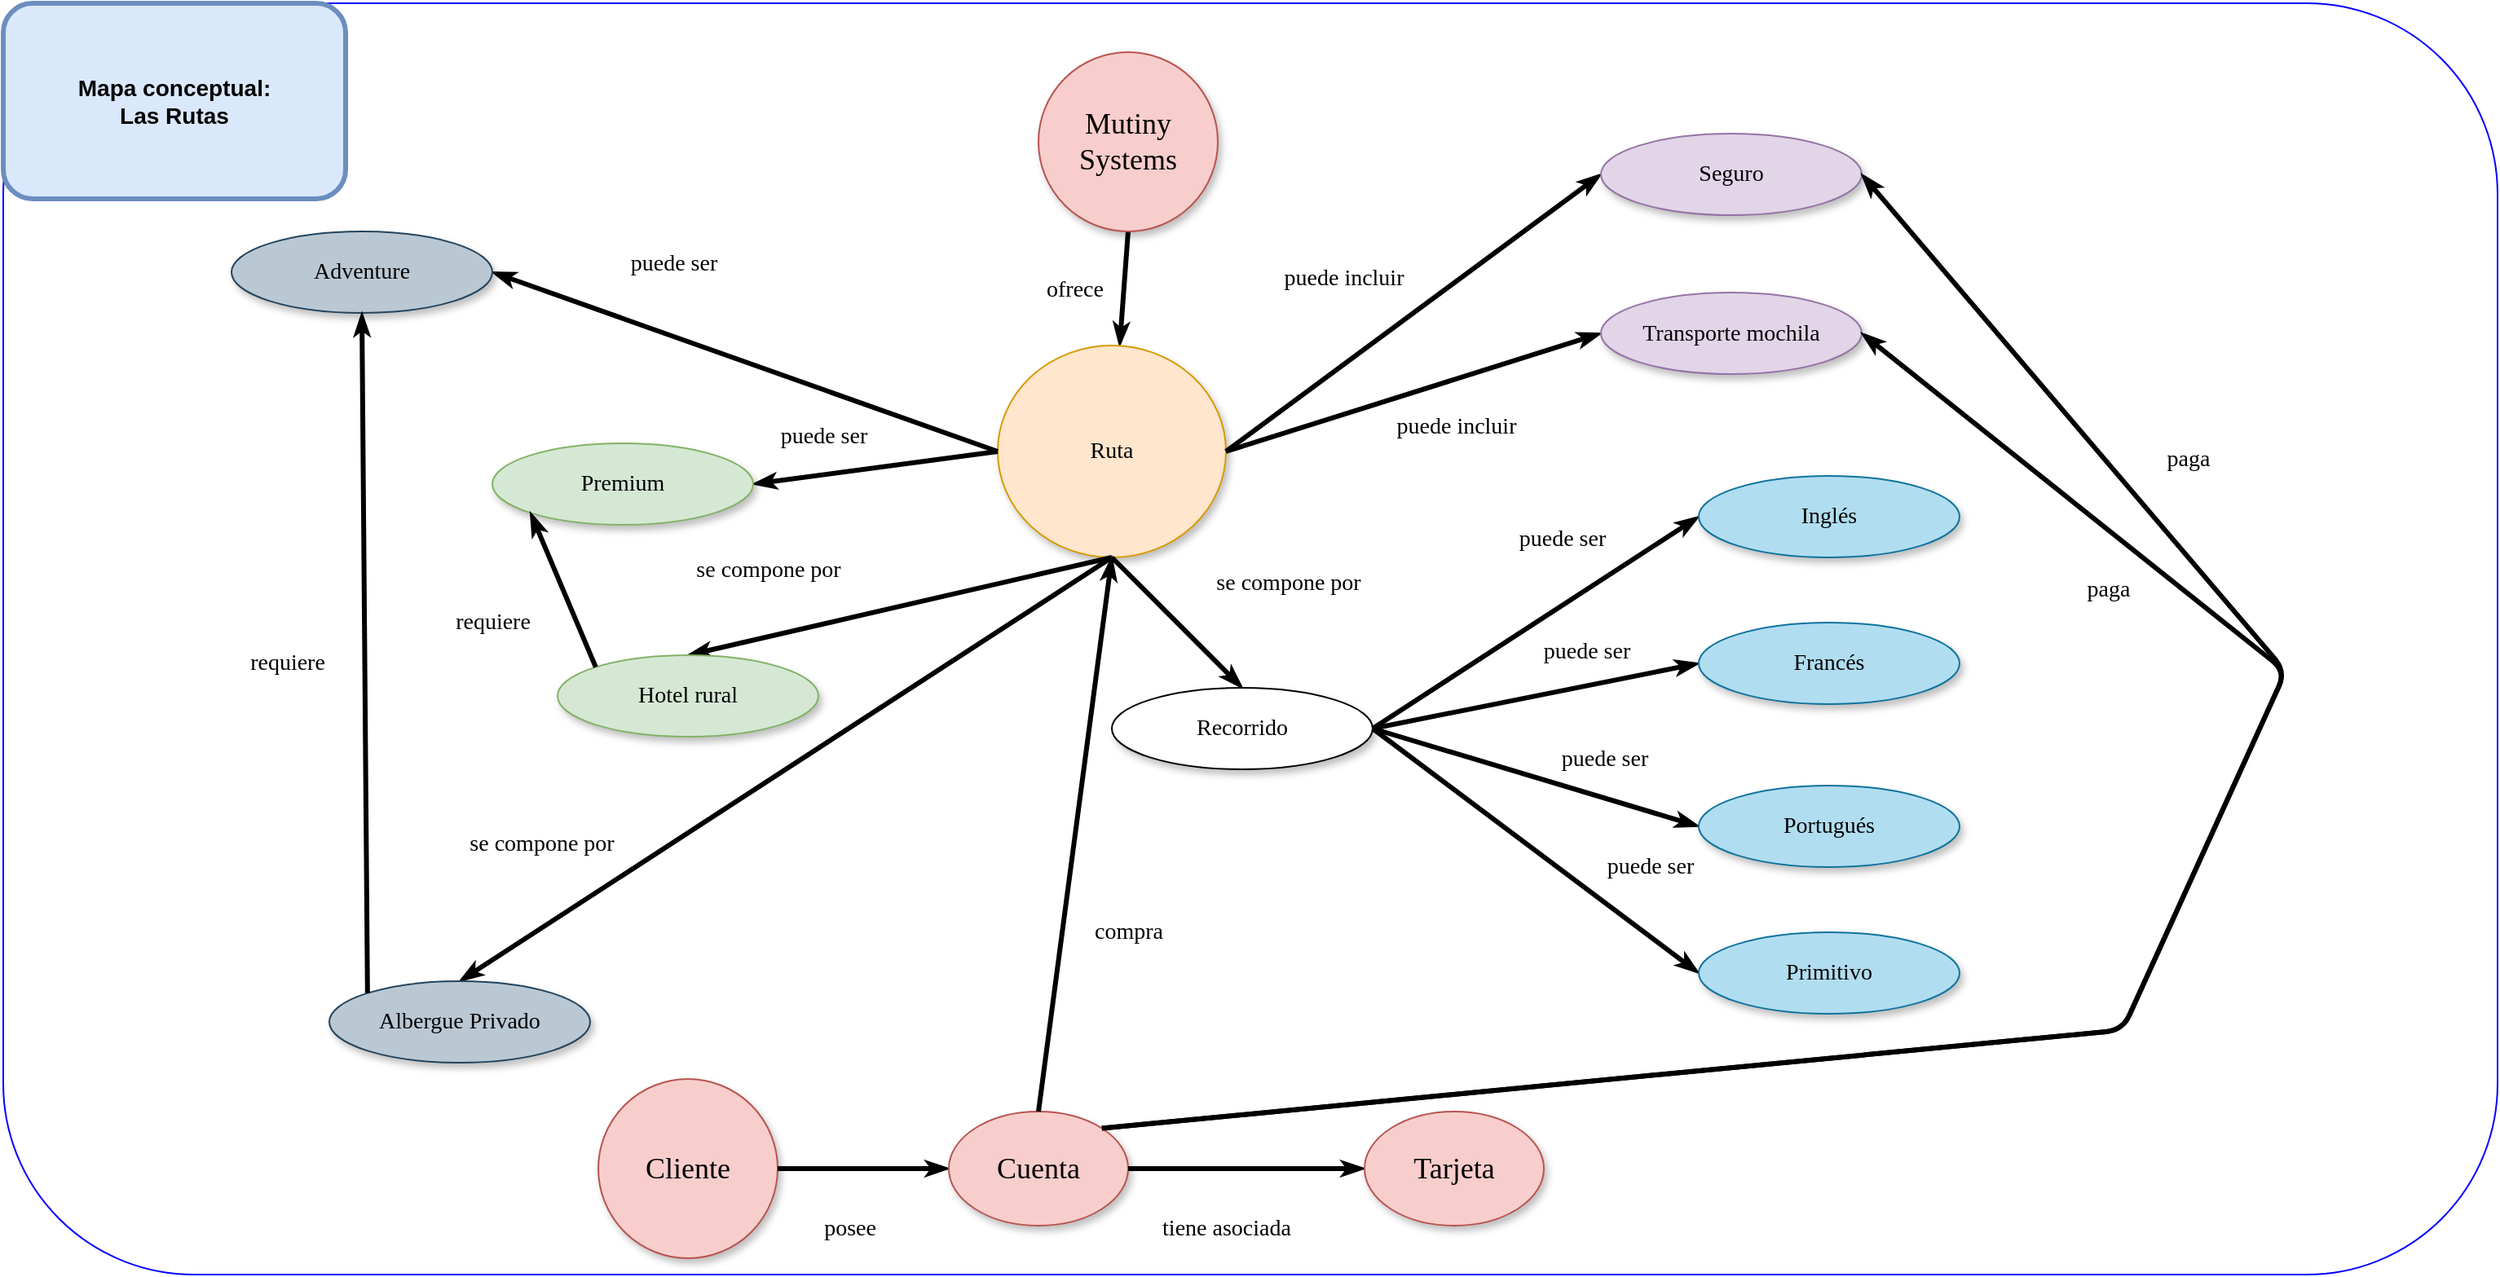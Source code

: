 <mxfile version="24.8.1">
  <diagram name="Page-1" id="42789a77-a242-8287-6e28-9cd8cfd52e62">
    <mxGraphModel dx="1687" dy="1758" grid="1" gridSize="10" guides="1" tooltips="1" connect="1" arrows="1" fold="1" page="1" pageScale="1" pageWidth="1100" pageHeight="850" background="none" math="0" shadow="0">
      <root>
        <mxCell id="0" />
        <mxCell id="1" parent="0" />
        <mxCell id="aNrE-HnWaW6_fpo6UWwL-61" value="" style="rounded=1;whiteSpace=wrap;html=1;fillColor=none;strokeColor=#0400ff;glass=0;movable=0;resizable=0;rotatable=0;deletable=0;editable=0;locked=1;connectable=0;" parent="1" vertex="1">
          <mxGeometry x="270" y="-60" width="1530" height="780" as="geometry" />
        </mxCell>
        <mxCell id="1ea317790d2ca983-13" value="ofrece" style="edgeStyle=none;rounded=1;html=1;labelBackgroundColor=none;startArrow=none;startFill=0;startSize=5;endArrow=classicThin;endFill=1;endSize=5;jettySize=auto;orthogonalLoop=1;strokeColor=#000000;strokeWidth=3;fontFamily=Verdana;fontSize=14;exitX=0.5;exitY=1;exitDx=0;exitDy=0;" parent="1" source="aNrE-HnWaW6_fpo6UWwL-59" target="1ea317790d2ca983-9" edge="1">
          <mxGeometry x="0.091" y="-30" relative="1" as="geometry">
            <mxPoint x="960" y="80" as="sourcePoint" />
            <mxPoint as="offset" />
          </mxGeometry>
        </mxCell>
        <mxCell id="1ea317790d2ca983-9" value="Ruta" style="ellipse;whiteSpace=wrap;html=1;rounded=0;shadow=1;comic=0;labelBackgroundColor=none;strokeWidth=1;fontFamily=Verdana;fontSize=14;align=center;fillColor=#ffe6cc;strokeColor=#d79b00;" parent="1" vertex="1">
          <mxGeometry x="880" y="150" width="140" height="130" as="geometry" />
        </mxCell>
        <mxCell id="aNrE-HnWaW6_fpo6UWwL-1" value="Mapa conceptual:&lt;br style=&quot;font-size: 14px;&quot;&gt;Las Rutas" style="text;html=1;align=center;verticalAlign=middle;whiteSpace=wrap;rounded=1;strokeWidth=3;perimeterSpacing=1;strokeColor=#6c8ebf;shadow=0;glass=0;fontStyle=1;fillColor=#dae8fc;fontSize=14;fontFamily=Helvetica;" parent="1" vertex="1">
          <mxGeometry x="270" y="-60" width="210" height="120" as="geometry" />
        </mxCell>
        <mxCell id="aNrE-HnWaW6_fpo6UWwL-59" value="Mutiny&lt;div style=&quot;font-size: 18px;&quot;&gt;Systems&lt;/div&gt;" style="ellipse;whiteSpace=wrap;html=1;rounded=0;shadow=1;comic=0;labelBackgroundColor=none;strokeWidth=1;fontFamily=Comic Sans MS;fontSize=18;align=center;gradientDirection=east;fillColor=#f8cecc;strokeColor=#b85450;" parent="1" vertex="1">
          <mxGeometry x="905" y="-30" width="110" height="110" as="geometry" />
        </mxCell>
        <mxCell id="m2Sww0mLlqH7Y11Mu8mt-1" value="se compone por" style="edgeStyle=none;rounded=1;html=1;labelBackgroundColor=none;startArrow=none;startFill=0;startSize=5;endArrow=classicThin;endFill=1;endSize=5;jettySize=auto;orthogonalLoop=1;strokeColor=#000000;strokeWidth=3;fontFamily=Verdana;fontSize=14;exitX=0.5;exitY=1;exitDx=0;exitDy=0;entryX=0.5;entryY=0;entryDx=0;entryDy=0;" edge="1" parent="1" source="1ea317790d2ca983-9" target="m2Sww0mLlqH7Y11Mu8mt-2">
          <mxGeometry x="0.632" y="-43" relative="1" as="geometry">
            <mxPoint x="959.5" y="300" as="sourcePoint" />
            <mxPoint as="offset" />
            <mxPoint x="810" y="360" as="targetPoint" />
          </mxGeometry>
        </mxCell>
        <mxCell id="m2Sww0mLlqH7Y11Mu8mt-2" value="Albergue Privado" style="ellipse;whiteSpace=wrap;html=1;rounded=0;shadow=1;comic=0;labelBackgroundColor=none;strokeWidth=1;fontFamily=Verdana;fontSize=14;align=center;fillColor=#bac8d3;strokeColor=#23445d;" vertex="1" parent="1">
          <mxGeometry x="470" y="540" width="160" height="50" as="geometry" />
        </mxCell>
        <mxCell id="m2Sww0mLlqH7Y11Mu8mt-3" value="se compone por" style="edgeStyle=none;rounded=1;html=1;labelBackgroundColor=none;startArrow=none;startFill=0;startSize=5;endArrow=classicThin;endFill=1;endSize=5;jettySize=auto;orthogonalLoop=1;strokeColor=#000000;strokeWidth=3;fontFamily=Verdana;fontSize=14;exitX=0.5;exitY=1;exitDx=0;exitDy=0;entryX=0.5;entryY=0;entryDx=0;entryDy=0;" edge="1" parent="1" target="m2Sww0mLlqH7Y11Mu8mt-4" source="1ea317790d2ca983-9">
          <mxGeometry x="0.544" y="65" relative="1" as="geometry">
            <mxPoint x="1200" y="250" as="sourcePoint" />
            <mxPoint as="offset" />
            <mxPoint x="1050" y="370" as="targetPoint" />
          </mxGeometry>
        </mxCell>
        <mxCell id="m2Sww0mLlqH7Y11Mu8mt-4" value="Recorrido" style="ellipse;whiteSpace=wrap;html=1;rounded=0;shadow=1;comic=0;labelBackgroundColor=none;strokeWidth=1;fontFamily=Verdana;fontSize=14;align=center;" vertex="1" parent="1">
          <mxGeometry x="950" y="360" width="160" height="50" as="geometry" />
        </mxCell>
        <mxCell id="m2Sww0mLlqH7Y11Mu8mt-5" value="puede ser" style="edgeStyle=none;rounded=1;html=1;labelBackgroundColor=none;startArrow=none;startFill=0;startSize=5;endArrow=classicThin;endFill=1;endSize=5;jettySize=auto;orthogonalLoop=1;strokeColor=#000000;strokeWidth=3;fontFamily=Verdana;fontSize=14;exitX=0;exitY=0.5;exitDx=0;exitDy=0;entryX=1;entryY=0.5;entryDx=0;entryDy=0;" edge="1" parent="1" target="m2Sww0mLlqH7Y11Mu8mt-6" source="1ea317790d2ca983-9">
          <mxGeometry x="0.376" y="-42" relative="1" as="geometry">
            <mxPoint x="750" y="120" as="sourcePoint" />
            <mxPoint as="offset" />
            <mxPoint x="600" y="240" as="targetPoint" />
          </mxGeometry>
        </mxCell>
        <mxCell id="m2Sww0mLlqH7Y11Mu8mt-6" value="Adventure" style="ellipse;whiteSpace=wrap;html=1;rounded=0;shadow=1;comic=0;labelBackgroundColor=none;strokeWidth=1;fontFamily=Verdana;fontSize=14;align=center;fillColor=#bac8d3;strokeColor=#23445d;" vertex="1" parent="1">
          <mxGeometry x="410" y="80" width="160" height="50" as="geometry" />
        </mxCell>
        <mxCell id="m2Sww0mLlqH7Y11Mu8mt-7" value="puede ser" style="edgeStyle=none;rounded=1;html=1;labelBackgroundColor=none;startArrow=none;startFill=0;startSize=5;endArrow=classicThin;endFill=1;endSize=5;jettySize=auto;orthogonalLoop=1;strokeColor=#000000;strokeWidth=3;fontFamily=Verdana;fontSize=14;exitX=0;exitY=0.5;exitDx=0;exitDy=0;entryX=1;entryY=0.5;entryDx=0;entryDy=0;" edge="1" parent="1" target="m2Sww0mLlqH7Y11Mu8mt-8" source="1ea317790d2ca983-9">
          <mxGeometry x="0.38" y="-23" relative="1" as="geometry">
            <mxPoint x="880" y="325" as="sourcePoint" />
            <mxPoint as="offset" />
            <mxPoint x="600" y="350" as="targetPoint" />
          </mxGeometry>
        </mxCell>
        <mxCell id="m2Sww0mLlqH7Y11Mu8mt-8" value="Premium" style="ellipse;whiteSpace=wrap;html=1;rounded=0;shadow=1;comic=0;labelBackgroundColor=none;strokeWidth=1;fontFamily=Verdana;fontSize=14;align=center;fillColor=#d5e8d4;strokeColor=#82b366;" vertex="1" parent="1">
          <mxGeometry x="570" y="210" width="160" height="50" as="geometry" />
        </mxCell>
        <mxCell id="m2Sww0mLlqH7Y11Mu8mt-9" value="puede ser" style="edgeStyle=none;rounded=1;html=1;labelBackgroundColor=none;startArrow=none;startFill=0;startSize=5;endArrow=classicThin;endFill=1;endSize=5;jettySize=auto;orthogonalLoop=1;strokeColor=#000000;strokeWidth=3;fontFamily=Verdana;fontSize=14;exitX=1;exitY=0.5;exitDx=0;exitDy=0;entryX=0;entryY=0.5;entryDx=0;entryDy=0;" edge="1" parent="1" target="m2Sww0mLlqH7Y11Mu8mt-10" source="m2Sww0mLlqH7Y11Mu8mt-4">
          <mxGeometry x="0.337" y="35" relative="1" as="geometry">
            <mxPoint x="1280" y="300" as="sourcePoint" />
            <mxPoint x="1" as="offset" />
            <mxPoint x="1370" y="430" as="targetPoint" />
          </mxGeometry>
        </mxCell>
        <mxCell id="m2Sww0mLlqH7Y11Mu8mt-10" value="Inglés" style="ellipse;whiteSpace=wrap;html=1;rounded=0;shadow=1;comic=0;labelBackgroundColor=none;strokeWidth=1;fontFamily=Verdana;fontSize=14;align=center;fillColor=#b1ddf0;strokeColor=#10739e;" vertex="1" parent="1">
          <mxGeometry x="1310" y="230" width="160" height="50" as="geometry" />
        </mxCell>
        <mxCell id="m2Sww0mLlqH7Y11Mu8mt-11" value="puede ser" style="edgeStyle=none;rounded=1;html=1;labelBackgroundColor=none;startArrow=none;startFill=0;startSize=5;endArrow=classicThin;endFill=1;endSize=5;jettySize=auto;orthogonalLoop=1;strokeColor=#000000;strokeWidth=3;fontFamily=Verdana;fontSize=14;exitX=1;exitY=0.5;exitDx=0;exitDy=0;entryX=0;entryY=0.5;entryDx=0;entryDy=0;" edge="1" parent="1" target="m2Sww0mLlqH7Y11Mu8mt-12" source="m2Sww0mLlqH7Y11Mu8mt-4">
          <mxGeometry x="0.351" y="20" relative="1" as="geometry">
            <mxPoint x="1130" y="462.5" as="sourcePoint" />
            <mxPoint as="offset" />
            <mxPoint x="1390" y="507.5" as="targetPoint" />
          </mxGeometry>
        </mxCell>
        <mxCell id="m2Sww0mLlqH7Y11Mu8mt-12" value="Francés" style="ellipse;whiteSpace=wrap;html=1;rounded=0;shadow=1;comic=0;labelBackgroundColor=none;strokeWidth=1;fontFamily=Verdana;fontSize=14;align=center;fillColor=#b1ddf0;strokeColor=#10739e;verticalAlign=middle;fontColor=default;" vertex="1" parent="1">
          <mxGeometry x="1310" y="320" width="160" height="50" as="geometry" />
        </mxCell>
        <mxCell id="m2Sww0mLlqH7Y11Mu8mt-13" value="puede ser" style="edgeStyle=none;rounded=1;html=1;labelBackgroundColor=none;startArrow=none;startFill=0;startSize=5;endArrow=classicThin;endFill=1;endSize=5;jettySize=auto;orthogonalLoop=1;strokeColor=#000000;strokeWidth=3;fontFamily=Verdana;fontSize=14;exitX=1;exitY=0.5;exitDx=0;exitDy=0;entryX=0;entryY=0.5;entryDx=0;entryDy=0;" edge="1" parent="1" target="m2Sww0mLlqH7Y11Mu8mt-14" source="m2Sww0mLlqH7Y11Mu8mt-4">
          <mxGeometry x="0.356" y="23" relative="1" as="geometry">
            <mxPoint x="1130" y="535" as="sourcePoint" />
            <mxPoint as="offset" />
            <mxPoint x="1390" y="580" as="targetPoint" />
          </mxGeometry>
        </mxCell>
        <mxCell id="m2Sww0mLlqH7Y11Mu8mt-14" value="Portugués" style="ellipse;whiteSpace=wrap;html=1;rounded=0;shadow=1;comic=0;labelBackgroundColor=none;strokeWidth=1;fontFamily=Verdana;fontSize=14;align=center;fillColor=#b1ddf0;strokeColor=#10739e;verticalAlign=middle;fontColor=default;" vertex="1" parent="1">
          <mxGeometry x="1310" y="420" width="160" height="50" as="geometry" />
        </mxCell>
        <mxCell id="m2Sww0mLlqH7Y11Mu8mt-15" value="puede ser" style="edgeStyle=none;rounded=1;html=1;labelBackgroundColor=none;startArrow=none;startFill=0;startSize=5;endArrow=classicThin;endFill=1;endSize=5;jettySize=auto;orthogonalLoop=1;strokeColor=#000000;strokeWidth=3;fontFamily=Verdana;fontSize=14;exitX=1;exitY=0.5;exitDx=0;exitDy=0;entryX=0;entryY=0.5;entryDx=0;entryDy=0;" edge="1" parent="1" target="m2Sww0mLlqH7Y11Mu8mt-16" source="m2Sww0mLlqH7Y11Mu8mt-4">
          <mxGeometry x="0.496" y="34" relative="1" as="geometry">
            <mxPoint x="1120" y="480" as="sourcePoint" />
            <mxPoint as="offset" />
            <mxPoint x="1400" y="675" as="targetPoint" />
          </mxGeometry>
        </mxCell>
        <mxCell id="m2Sww0mLlqH7Y11Mu8mt-16" value="Primitivo" style="ellipse;whiteSpace=wrap;html=1;rounded=0;shadow=1;comic=0;labelBackgroundColor=none;strokeWidth=1;fontFamily=Verdana;fontSize=14;align=center;fillColor=#b1ddf0;strokeColor=#10739e;verticalAlign=middle;fontColor=default;" vertex="1" parent="1">
          <mxGeometry x="1310" y="510" width="160" height="50" as="geometry" />
        </mxCell>
        <mxCell id="m2Sww0mLlqH7Y11Mu8mt-19" value="se compone por" style="edgeStyle=none;rounded=1;html=1;labelBackgroundColor=none;startArrow=none;startFill=0;startSize=5;endArrow=classicThin;endFill=1;endSize=5;jettySize=auto;orthogonalLoop=1;strokeColor=#000000;strokeWidth=3;fontFamily=Verdana;fontSize=14;exitX=0.5;exitY=1;exitDx=0;exitDy=0;entryX=0.5;entryY=0;entryDx=0;entryDy=0;" edge="1" parent="1" target="m2Sww0mLlqH7Y11Mu8mt-20" source="1ea317790d2ca983-9">
          <mxGeometry x="0.552" y="-40" relative="1" as="geometry">
            <mxPoint x="770" y="175" as="sourcePoint" />
            <mxPoint as="offset" />
            <mxPoint x="620" y="295" as="targetPoint" />
          </mxGeometry>
        </mxCell>
        <mxCell id="m2Sww0mLlqH7Y11Mu8mt-20" value="Hotel rural" style="ellipse;whiteSpace=wrap;html=1;rounded=0;shadow=1;comic=0;labelBackgroundColor=none;strokeWidth=1;fontFamily=Verdana;fontSize=14;align=center;fillColor=#d5e8d4;strokeColor=#82b366;" vertex="1" parent="1">
          <mxGeometry x="610" y="340" width="160" height="50" as="geometry" />
        </mxCell>
        <mxCell id="m2Sww0mLlqH7Y11Mu8mt-21" value="requiere" style="edgeStyle=none;rounded=1;html=1;labelBackgroundColor=none;startArrow=none;startFill=0;startSize=5;endArrow=classicThin;endFill=1;endSize=5;jettySize=auto;orthogonalLoop=1;strokeColor=#000000;strokeWidth=3;fontFamily=Verdana;fontSize=14;exitX=0;exitY=0;exitDx=0;exitDy=0;entryX=0;entryY=1;entryDx=0;entryDy=0;" edge="1" parent="1" source="m2Sww0mLlqH7Y11Mu8mt-20" target="m2Sww0mLlqH7Y11Mu8mt-8">
          <mxGeometry x="-0.029" y="48" relative="1" as="geometry">
            <mxPoint x="580" y="370" as="sourcePoint" />
            <mxPoint as="offset" />
            <mxPoint x="310" y="470" as="targetPoint" />
          </mxGeometry>
        </mxCell>
        <mxCell id="m2Sww0mLlqH7Y11Mu8mt-22" value="requiere" style="edgeStyle=none;rounded=1;html=1;labelBackgroundColor=none;startArrow=none;startFill=0;startSize=5;endArrow=classicThin;endFill=1;endSize=5;jettySize=auto;orthogonalLoop=1;strokeColor=#000000;strokeWidth=3;fontFamily=Verdana;fontSize=14;exitX=0;exitY=0;exitDx=0;exitDy=0;entryX=0.5;entryY=1;entryDx=0;entryDy=0;" edge="1" parent="1" source="m2Sww0mLlqH7Y11Mu8mt-2" target="m2Sww0mLlqH7Y11Mu8mt-6">
          <mxGeometry x="-0.029" y="48" relative="1" as="geometry">
            <mxPoint x="400" y="334" as="sourcePoint" />
            <mxPoint as="offset" />
            <mxPoint x="360" y="240" as="targetPoint" />
          </mxGeometry>
        </mxCell>
        <mxCell id="m2Sww0mLlqH7Y11Mu8mt-23" value="puede incluir" style="edgeStyle=none;rounded=1;html=1;labelBackgroundColor=none;startArrow=none;startFill=0;startSize=5;endArrow=classicThin;endFill=1;endSize=5;jettySize=auto;orthogonalLoop=1;strokeColor=#000000;strokeWidth=3;fontFamily=Verdana;fontSize=14;exitX=1;exitY=0.5;exitDx=0;exitDy=0;entryX=0;entryY=0.5;entryDx=0;entryDy=0;" edge="1" parent="1" source="1ea317790d2ca983-9" target="m2Sww0mLlqH7Y11Mu8mt-24">
          <mxGeometry x="-0.155" y="42" relative="1" as="geometry">
            <mxPoint x="1160" y="100" as="sourcePoint" />
            <mxPoint as="offset" />
            <mxPoint x="1240" y="70" as="targetPoint" />
          </mxGeometry>
        </mxCell>
        <mxCell id="m2Sww0mLlqH7Y11Mu8mt-24" value="Seguro" style="ellipse;whiteSpace=wrap;html=1;rounded=0;shadow=1;comic=0;labelBackgroundColor=none;strokeWidth=1;fontFamily=Verdana;fontSize=14;align=center;fillColor=#e1d5e7;strokeColor=#9673a6;" vertex="1" parent="1">
          <mxGeometry x="1250" y="20" width="160" height="50" as="geometry" />
        </mxCell>
        <mxCell id="m2Sww0mLlqH7Y11Mu8mt-25" value="puede incluir" style="edgeStyle=none;rounded=1;html=1;labelBackgroundColor=none;startArrow=none;startFill=0;startSize=5;endArrow=classicThin;endFill=1;endSize=5;jettySize=auto;orthogonalLoop=1;strokeColor=#000000;strokeWidth=3;fontFamily=Verdana;fontSize=14;exitX=1;exitY=0.5;exitDx=0;exitDy=0;entryX=0;entryY=0.5;entryDx=0;entryDy=0;" edge="1" parent="1" target="m2Sww0mLlqH7Y11Mu8mt-26" source="1ea317790d2ca983-9">
          <mxGeometry x="0.15" y="-28" relative="1" as="geometry">
            <mxPoint x="1040" y="312.5" as="sourcePoint" />
            <mxPoint as="offset" />
            <mxPoint x="1240" y="167.5" as="targetPoint" />
          </mxGeometry>
        </mxCell>
        <mxCell id="m2Sww0mLlqH7Y11Mu8mt-26" value="Transporte mochila" style="ellipse;whiteSpace=wrap;html=1;rounded=0;shadow=1;comic=0;labelBackgroundColor=none;strokeWidth=1;fontFamily=Verdana;fontSize=14;align=center;fillColor=#e1d5e7;strokeColor=#9673a6;" vertex="1" parent="1">
          <mxGeometry x="1250" y="117.5" width="160" height="50" as="geometry" />
        </mxCell>
        <mxCell id="m2Sww0mLlqH7Y11Mu8mt-27" value="Cliente" style="ellipse;whiteSpace=wrap;html=1;rounded=0;shadow=1;comic=0;labelBackgroundColor=none;strokeWidth=1;fontFamily=Comic Sans MS;fontSize=18;align=center;gradientDirection=east;fillColor=#f8cecc;strokeColor=#b85450;" vertex="1" parent="1">
          <mxGeometry x="635" y="600" width="110" height="110" as="geometry" />
        </mxCell>
        <mxCell id="m2Sww0mLlqH7Y11Mu8mt-28" value="posee" style="edgeStyle=none;rounded=1;html=1;labelBackgroundColor=none;startArrow=none;startFill=0;startSize=5;endArrow=classicThin;endFill=1;endSize=5;jettySize=auto;orthogonalLoop=1;strokeColor=#000000;strokeWidth=3;fontFamily=Verdana;fontSize=14;exitX=1;exitY=0.5;exitDx=0;exitDy=0;entryX=0;entryY=0.5;entryDx=0;entryDy=0;" edge="1" parent="1" source="m2Sww0mLlqH7Y11Mu8mt-27" target="m2Sww0mLlqH7Y11Mu8mt-31">
          <mxGeometry x="-0.172" y="-37" relative="1" as="geometry">
            <mxPoint x="840" y="370" as="sourcePoint" />
            <mxPoint as="offset" />
            <mxPoint x="890" y="655" as="targetPoint" />
          </mxGeometry>
        </mxCell>
        <mxCell id="m2Sww0mLlqH7Y11Mu8mt-31" value="Cuenta" style="ellipse;whiteSpace=wrap;html=1;rounded=0;shadow=1;comic=0;labelBackgroundColor=none;strokeWidth=1;fontFamily=Comic Sans MS;fontSize=18;align=center;gradientDirection=east;fillColor=#f8cecc;strokeColor=#b85450;" vertex="1" parent="1">
          <mxGeometry x="850" y="620" width="110" height="70" as="geometry" />
        </mxCell>
        <mxCell id="m2Sww0mLlqH7Y11Mu8mt-32" value="tiene asociada" style="edgeStyle=none;rounded=1;html=1;labelBackgroundColor=none;startArrow=none;startFill=0;startSize=5;endArrow=classicThin;endFill=1;endSize=5;jettySize=auto;orthogonalLoop=1;strokeColor=#000000;strokeWidth=3;fontFamily=Verdana;fontSize=14;exitX=1;exitY=0.5;exitDx=0;exitDy=0;entryX=0;entryY=0.5;entryDx=0;entryDy=0;" edge="1" parent="1" target="m2Sww0mLlqH7Y11Mu8mt-33" source="m2Sww0mLlqH7Y11Mu8mt-31">
          <mxGeometry x="-0.172" y="-37" relative="1" as="geometry">
            <mxPoint x="1000" y="655" as="sourcePoint" />
            <mxPoint as="offset" />
            <mxPoint x="1145" y="655" as="targetPoint" />
          </mxGeometry>
        </mxCell>
        <mxCell id="m2Sww0mLlqH7Y11Mu8mt-33" value="Tarjeta" style="ellipse;whiteSpace=wrap;html=1;rounded=0;shadow=1;comic=0;labelBackgroundColor=none;strokeWidth=1;fontFamily=Comic Sans MS;fontSize=18;align=center;gradientDirection=east;fillColor=#f8cecc;strokeColor=#b85450;" vertex="1" parent="1">
          <mxGeometry x="1105" y="620" width="110" height="70" as="geometry" />
        </mxCell>
        <mxCell id="m2Sww0mLlqH7Y11Mu8mt-34" value="compra" style="edgeStyle=none;rounded=1;html=1;labelBackgroundColor=none;startArrow=none;startFill=0;startSize=5;endArrow=classicThin;endFill=1;endSize=5;jettySize=auto;orthogonalLoop=1;strokeColor=#000000;strokeWidth=3;fontFamily=Verdana;fontSize=14;exitX=0.5;exitY=0;exitDx=0;exitDy=0;entryX=0.5;entryY=1;entryDx=0;entryDy=0;" edge="1" parent="1" source="m2Sww0mLlqH7Y11Mu8mt-31" target="1ea317790d2ca983-9">
          <mxGeometry x="-0.322" y="-40" relative="1" as="geometry">
            <mxPoint x="877.5" y="540" as="sourcePoint" />
            <mxPoint as="offset" />
            <mxPoint x="1022.5" y="540" as="targetPoint" />
          </mxGeometry>
        </mxCell>
        <mxCell id="m2Sww0mLlqH7Y11Mu8mt-35" value="paga" style="edgeStyle=none;rounded=1;html=1;labelBackgroundColor=none;startArrow=none;startFill=0;startSize=5;endArrow=classicThin;endFill=1;endSize=5;jettySize=auto;orthogonalLoop=1;strokeColor=#000000;strokeWidth=3;fontFamily=Verdana;fontSize=14;exitX=1;exitY=0;exitDx=0;exitDy=0;entryX=1;entryY=0.5;entryDx=0;entryDy=0;" edge="1" parent="1" source="m2Sww0mLlqH7Y11Mu8mt-31" target="m2Sww0mLlqH7Y11Mu8mt-26">
          <mxGeometry x="0.642" y="30" relative="1" as="geometry">
            <mxPoint x="1600" y="640" as="sourcePoint" />
            <mxPoint x="1" as="offset" />
            <mxPoint x="1710" y="120" as="targetPoint" />
            <Array as="points">
              <mxPoint x="1570" y="570" />
              <mxPoint x="1670" y="350" />
            </Array>
          </mxGeometry>
        </mxCell>
        <mxCell id="m2Sww0mLlqH7Y11Mu8mt-37" value="paga" style="edgeStyle=none;rounded=1;html=1;labelBackgroundColor=none;startArrow=none;startFill=0;startSize=5;endArrow=classicThin;endFill=1;endSize=5;jettySize=auto;orthogonalLoop=1;strokeColor=#000000;strokeWidth=3;fontFamily=Verdana;fontSize=14;exitX=1;exitY=0;exitDx=0;exitDy=0;entryX=1;entryY=0.5;entryDx=0;entryDy=0;" edge="1" parent="1" source="m2Sww0mLlqH7Y11Mu8mt-31" target="m2Sww0mLlqH7Y11Mu8mt-24">
          <mxGeometry x="0.586" y="-39" relative="1" as="geometry">
            <mxPoint x="1027" y="567" as="sourcePoint" />
            <mxPoint as="offset" />
            <mxPoint x="1493" y="80" as="targetPoint" />
            <Array as="points">
              <mxPoint x="1570" y="570" />
              <mxPoint x="1670" y="350" />
            </Array>
          </mxGeometry>
        </mxCell>
      </root>
    </mxGraphModel>
  </diagram>
</mxfile>
